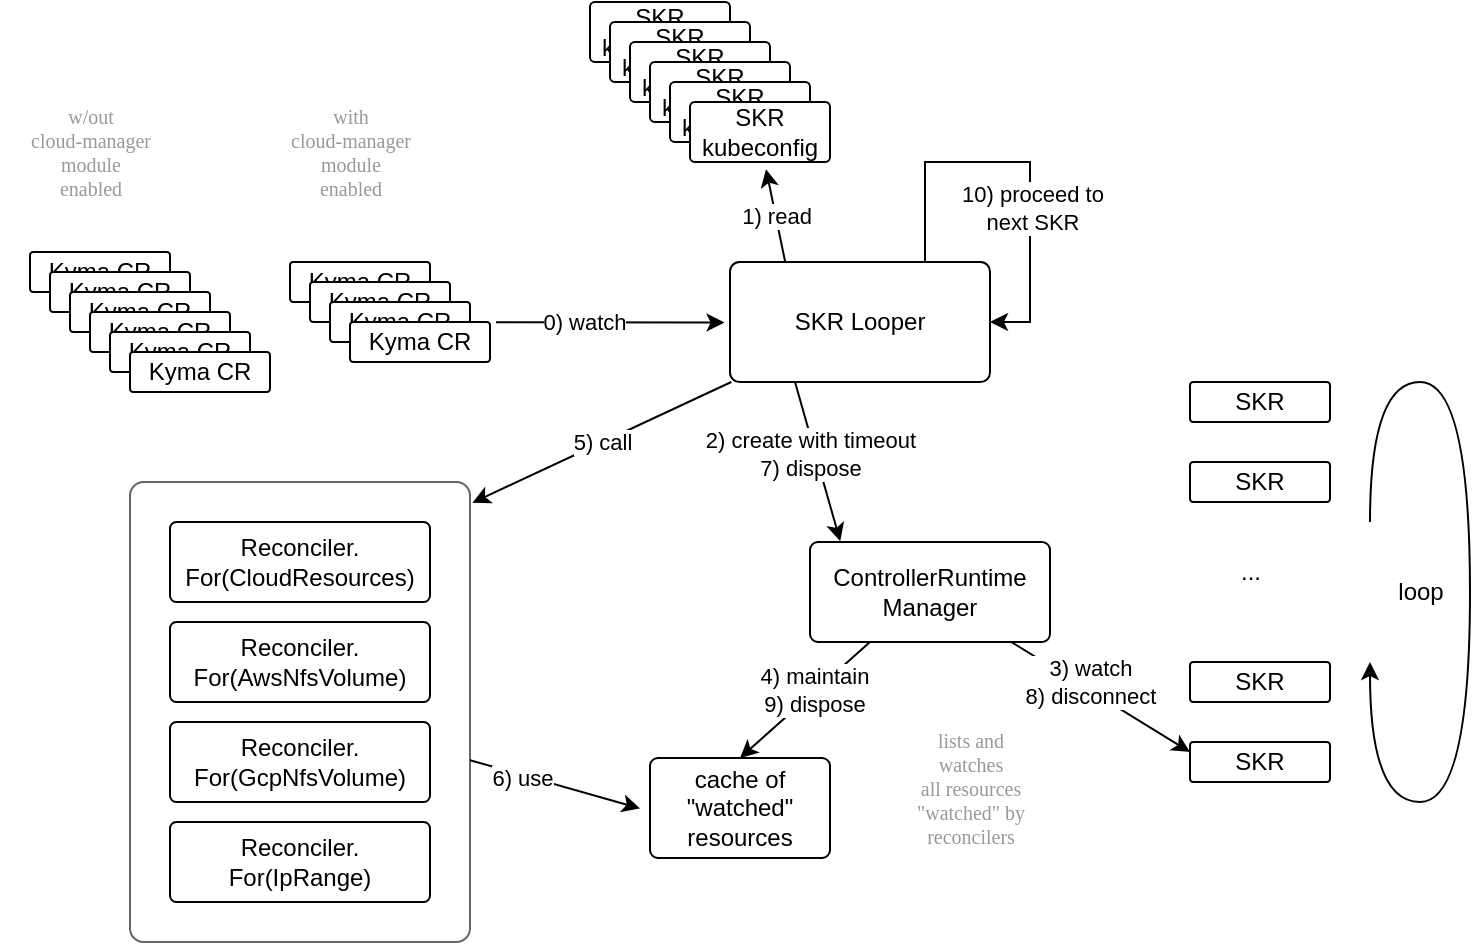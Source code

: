 <mxfile version="24.6.4" type="device">
  <diagram name="Page-1" id="PvGe-vVk1gI6kywl0Uyw">
    <mxGraphModel dx="1088" dy="686" grid="1" gridSize="10" guides="1" tooltips="1" connect="1" arrows="1" fold="1" page="1" pageScale="1" pageWidth="827" pageHeight="1169" math="0" shadow="0">
      <root>
        <mxCell id="0" />
        <mxCell id="1" parent="0" />
        <mxCell id="x98RGtN_z2JY8m5JhvOG-42" style="rounded=0;orthogonalLoop=1;jettySize=auto;html=1;entryX=0.126;entryY=-0.007;entryDx=0;entryDy=0;exitX=0.25;exitY=1;exitDx=0;exitDy=0;entryPerimeter=0;" edge="1" parent="1" source="x98RGtN_z2JY8m5JhvOG-1" target="x98RGtN_z2JY8m5JhvOG-41">
          <mxGeometry relative="1" as="geometry" />
        </mxCell>
        <mxCell id="x98RGtN_z2JY8m5JhvOG-43" value="2) create with timeout&lt;br&gt;7) dispose" style="edgeLabel;html=1;align=center;verticalAlign=middle;resizable=0;points=[];" vertex="1" connectable="0" parent="x98RGtN_z2JY8m5JhvOG-42">
          <mxGeometry x="-0.114" y="-3" relative="1" as="geometry">
            <mxPoint as="offset" />
          </mxGeometry>
        </mxCell>
        <mxCell id="x98RGtN_z2JY8m5JhvOG-1" value="SKR Looper" style="rounded=1;whiteSpace=wrap;html=1;align=center;verticalAlign=middle;spacingLeft=0;spacing=8;arcSize=8;" vertex="1" parent="1">
          <mxGeometry x="380" y="210" width="130" height="60" as="geometry" />
        </mxCell>
        <mxCell id="x98RGtN_z2JY8m5JhvOG-7" value="Kyma CR" style="rounded=1;whiteSpace=wrap;html=1;align=center;verticalAlign=middle;spacingLeft=0;spacing=8;arcSize=8;" vertex="1" parent="1">
          <mxGeometry x="30" y="205" width="70" height="20" as="geometry" />
        </mxCell>
        <mxCell id="x98RGtN_z2JY8m5JhvOG-10" value="Kyma CR" style="rounded=1;whiteSpace=wrap;html=1;align=center;verticalAlign=middle;spacingLeft=0;spacing=8;arcSize=8;" vertex="1" parent="1">
          <mxGeometry x="40" y="215" width="70" height="20" as="geometry" />
        </mxCell>
        <mxCell id="x98RGtN_z2JY8m5JhvOG-11" value="Kyma CR" style="rounded=1;whiteSpace=wrap;html=1;align=center;verticalAlign=middle;spacingLeft=0;spacing=8;arcSize=8;" vertex="1" parent="1">
          <mxGeometry x="50" y="225" width="70" height="20" as="geometry" />
        </mxCell>
        <mxCell id="x98RGtN_z2JY8m5JhvOG-12" value="Kyma CR" style="rounded=1;whiteSpace=wrap;html=1;align=center;verticalAlign=middle;spacingLeft=0;spacing=8;arcSize=8;" vertex="1" parent="1">
          <mxGeometry x="60" y="235" width="70" height="20" as="geometry" />
        </mxCell>
        <mxCell id="x98RGtN_z2JY8m5JhvOG-13" value="Kyma CR" style="rounded=1;whiteSpace=wrap;html=1;align=center;verticalAlign=middle;spacingLeft=0;spacing=8;arcSize=8;" vertex="1" parent="1">
          <mxGeometry x="70" y="245" width="70" height="20" as="geometry" />
        </mxCell>
        <mxCell id="x98RGtN_z2JY8m5JhvOG-14" value="Kyma CR" style="rounded=1;whiteSpace=wrap;html=1;align=center;verticalAlign=middle;spacingLeft=0;spacing=8;arcSize=8;" vertex="1" parent="1">
          <mxGeometry x="80" y="255" width="70" height="20" as="geometry" />
        </mxCell>
        <mxCell id="x98RGtN_z2JY8m5JhvOG-15" value="Kyma CR" style="rounded=1;whiteSpace=wrap;html=1;align=center;verticalAlign=middle;spacingLeft=0;spacing=8;arcSize=8;" vertex="1" parent="1">
          <mxGeometry x="160" y="210" width="70" height="20" as="geometry" />
        </mxCell>
        <mxCell id="x98RGtN_z2JY8m5JhvOG-16" value="Kyma CR" style="rounded=1;whiteSpace=wrap;html=1;align=center;verticalAlign=middle;spacingLeft=0;spacing=8;arcSize=8;" vertex="1" parent="1">
          <mxGeometry x="170" y="220" width="70" height="20" as="geometry" />
        </mxCell>
        <mxCell id="x98RGtN_z2JY8m5JhvOG-17" value="Kyma CR" style="rounded=1;whiteSpace=wrap;html=1;align=center;verticalAlign=middle;spacingLeft=0;spacing=8;arcSize=8;" vertex="1" parent="1">
          <mxGeometry x="180" y="230" width="70" height="20" as="geometry" />
        </mxCell>
        <mxCell id="x98RGtN_z2JY8m5JhvOG-18" value="Kyma CR" style="rounded=1;whiteSpace=wrap;html=1;align=center;verticalAlign=middle;spacingLeft=0;spacing=8;arcSize=8;" vertex="1" parent="1">
          <mxGeometry x="190" y="240" width="70" height="20" as="geometry" />
        </mxCell>
        <mxCell id="x98RGtN_z2JY8m5JhvOG-21" value="" style="endArrow=classic;html=1;rounded=0;entryX=-0.021;entryY=0.505;entryDx=0;entryDy=0;entryPerimeter=0;exitX=1.043;exitY=0.006;exitDx=0;exitDy=0;exitPerimeter=0;" edge="1" parent="1" source="x98RGtN_z2JY8m5JhvOG-18" target="x98RGtN_z2JY8m5JhvOG-1">
          <mxGeometry width="50" height="50" relative="1" as="geometry">
            <mxPoint x="280" y="240" as="sourcePoint" />
            <mxPoint x="200" y="220" as="targetPoint" />
          </mxGeometry>
        </mxCell>
        <mxCell id="x98RGtN_z2JY8m5JhvOG-22" value="0) watch" style="edgeLabel;html=1;align=center;verticalAlign=middle;resizable=0;points=[];" vertex="1" connectable="0" parent="x98RGtN_z2JY8m5JhvOG-21">
          <mxGeometry x="-0.527" relative="1" as="geometry">
            <mxPoint x="17" as="offset" />
          </mxGeometry>
        </mxCell>
        <mxCell id="x98RGtN_z2JY8m5JhvOG-23" value="w/out &lt;br style=&quot;font-size: 10px;&quot;&gt;cloud-manager&lt;br style=&quot;font-size: 10px;&quot;&gt;module&lt;br style=&quot;font-size: 10px;&quot;&gt;enabled" style="text;html=1;align=center;verticalAlign=middle;resizable=0;points=[];autosize=1;fontColor=#999999;fontFamily=Comic Sans MS;fontSize=10;" vertex="1" parent="1">
          <mxGeometry x="15" y="125" width="90" height="60" as="geometry" />
        </mxCell>
        <mxCell id="x98RGtN_z2JY8m5JhvOG-24" value="with&lt;br style=&quot;font-size: 10px;&quot;&gt;cloud-manager&lt;br style=&quot;font-size: 10px;&quot;&gt;module&lt;br style=&quot;font-size: 10px;&quot;&gt;enabled" style="text;html=1;align=center;verticalAlign=middle;resizable=0;points=[];autosize=1;fontColor=#999999;fontFamily=Comic Sans MS;fontSize=10;" vertex="1" parent="1">
          <mxGeometry x="145" y="125" width="90" height="60" as="geometry" />
        </mxCell>
        <mxCell id="x98RGtN_z2JY8m5JhvOG-25" value="SKR&lt;br&gt;kubeconfig" style="rounded=1;whiteSpace=wrap;html=1;align=center;verticalAlign=middle;spacingLeft=0;spacing=8;arcSize=8;" vertex="1" parent="1">
          <mxGeometry x="310" y="80" width="70" height="30" as="geometry" />
        </mxCell>
        <mxCell id="x98RGtN_z2JY8m5JhvOG-26" value="SKR&lt;br&gt;kubeconfig" style="rounded=1;whiteSpace=wrap;html=1;align=center;verticalAlign=middle;spacingLeft=0;spacing=8;arcSize=8;" vertex="1" parent="1">
          <mxGeometry x="320" y="90" width="70" height="30" as="geometry" />
        </mxCell>
        <mxCell id="x98RGtN_z2JY8m5JhvOG-27" value="SKR&lt;br&gt;kubeconfig" style="rounded=1;whiteSpace=wrap;html=1;align=center;verticalAlign=middle;spacingLeft=0;spacing=8;arcSize=8;" vertex="1" parent="1">
          <mxGeometry x="330" y="100" width="70" height="30" as="geometry" />
        </mxCell>
        <mxCell id="x98RGtN_z2JY8m5JhvOG-28" value="SKR&lt;br&gt;kubeconfig" style="rounded=1;whiteSpace=wrap;html=1;align=center;verticalAlign=middle;spacingLeft=0;spacing=8;arcSize=8;" vertex="1" parent="1">
          <mxGeometry x="340" y="110" width="70" height="30" as="geometry" />
        </mxCell>
        <mxCell id="x98RGtN_z2JY8m5JhvOG-29" value="SKR&lt;br&gt;kubeconfig" style="rounded=1;whiteSpace=wrap;html=1;align=center;verticalAlign=middle;spacingLeft=0;spacing=8;arcSize=8;" vertex="1" parent="1">
          <mxGeometry x="350" y="120" width="70" height="30" as="geometry" />
        </mxCell>
        <mxCell id="x98RGtN_z2JY8m5JhvOG-30" value="SKR&lt;br&gt;kubeconfig" style="rounded=1;whiteSpace=wrap;html=1;align=center;verticalAlign=middle;spacingLeft=0;spacing=8;arcSize=8;" vertex="1" parent="1">
          <mxGeometry x="360" y="130" width="70" height="30" as="geometry" />
        </mxCell>
        <mxCell id="x98RGtN_z2JY8m5JhvOG-31" style="rounded=0;orthogonalLoop=1;jettySize=auto;html=1;entryX=0.543;entryY=1.119;entryDx=0;entryDy=0;entryPerimeter=0;exitX=0.212;exitY=-0.004;exitDx=0;exitDy=0;exitPerimeter=0;" edge="1" parent="1" source="x98RGtN_z2JY8m5JhvOG-1" target="x98RGtN_z2JY8m5JhvOG-30">
          <mxGeometry relative="1" as="geometry" />
        </mxCell>
        <mxCell id="x98RGtN_z2JY8m5JhvOG-32" value="1) read" style="edgeLabel;html=1;align=center;verticalAlign=middle;resizable=0;points=[];" vertex="1" connectable="0" parent="x98RGtN_z2JY8m5JhvOG-31">
          <mxGeometry x="0.018" relative="1" as="geometry">
            <mxPoint as="offset" />
          </mxGeometry>
        </mxCell>
        <mxCell id="x98RGtN_z2JY8m5JhvOG-33" value="" style="rounded=1;whiteSpace=wrap;html=1;align=center;verticalAlign=middle;spacingLeft=0;spacing=8;arcSize=4;strokeColor=#666666;" vertex="1" parent="1">
          <mxGeometry x="80" y="320" width="170" height="230" as="geometry" />
        </mxCell>
        <mxCell id="x98RGtN_z2JY8m5JhvOG-34" value="Reconciler.&lt;br&gt;For(CloudResources)" style="rounded=1;whiteSpace=wrap;html=1;align=center;verticalAlign=middle;spacingLeft=0;spacing=8;arcSize=8;" vertex="1" parent="1">
          <mxGeometry x="100" y="340" width="130" height="40" as="geometry" />
        </mxCell>
        <mxCell id="x98RGtN_z2JY8m5JhvOG-35" value="Reconciler.&lt;br&gt;For(AwsNfsVolume)" style="rounded=1;whiteSpace=wrap;html=1;align=center;verticalAlign=middle;spacingLeft=0;spacing=8;arcSize=8;" vertex="1" parent="1">
          <mxGeometry x="100" y="390" width="130" height="40" as="geometry" />
        </mxCell>
        <mxCell id="x98RGtN_z2JY8m5JhvOG-36" value="Reconciler.&lt;br&gt;For(GcpNfsVolume)" style="rounded=1;whiteSpace=wrap;html=1;align=center;verticalAlign=middle;spacingLeft=0;spacing=8;arcSize=8;" vertex="1" parent="1">
          <mxGeometry x="100" y="440" width="130" height="40" as="geometry" />
        </mxCell>
        <mxCell id="x98RGtN_z2JY8m5JhvOG-37" value="Reconciler.&lt;br&gt;For(IpRange)" style="rounded=1;whiteSpace=wrap;html=1;align=center;verticalAlign=middle;spacingLeft=0;spacing=8;arcSize=8;" vertex="1" parent="1">
          <mxGeometry x="100" y="490" width="130" height="40" as="geometry" />
        </mxCell>
        <mxCell id="x98RGtN_z2JY8m5JhvOG-38" style="rounded=0;orthogonalLoop=1;jettySize=auto;html=1;entryX=1.007;entryY=0.045;entryDx=0;entryDy=0;entryPerimeter=0;" edge="1" parent="1" source="x98RGtN_z2JY8m5JhvOG-1" target="x98RGtN_z2JY8m5JhvOG-33">
          <mxGeometry relative="1" as="geometry" />
        </mxCell>
        <mxCell id="x98RGtN_z2JY8m5JhvOG-39" value="5) call" style="edgeLabel;html=1;align=center;verticalAlign=middle;resizable=0;points=[];" vertex="1" connectable="0" parent="x98RGtN_z2JY8m5JhvOG-38">
          <mxGeometry x="0.001" relative="1" as="geometry">
            <mxPoint as="offset" />
          </mxGeometry>
        </mxCell>
        <mxCell id="x98RGtN_z2JY8m5JhvOG-51" style="rounded=0;orthogonalLoop=1;jettySize=auto;html=1;entryX=0;entryY=0.25;entryDx=0;entryDy=0;" edge="1" parent="1" source="x98RGtN_z2JY8m5JhvOG-41" target="x98RGtN_z2JY8m5JhvOG-44">
          <mxGeometry relative="1" as="geometry" />
        </mxCell>
        <mxCell id="x98RGtN_z2JY8m5JhvOG-52" value="3) watch&lt;br&gt;8) disconnect" style="edgeLabel;html=1;align=center;verticalAlign=middle;resizable=0;points=[];" vertex="1" connectable="0" parent="x98RGtN_z2JY8m5JhvOG-51">
          <mxGeometry x="-0.341" y="-1" relative="1" as="geometry">
            <mxPoint x="10" y="1" as="offset" />
          </mxGeometry>
        </mxCell>
        <mxCell id="x98RGtN_z2JY8m5JhvOG-55" style="rounded=0;orthogonalLoop=1;jettySize=auto;html=1;entryX=0.5;entryY=0;entryDx=0;entryDy=0;exitX=0.25;exitY=1;exitDx=0;exitDy=0;" edge="1" parent="1" source="x98RGtN_z2JY8m5JhvOG-41" target="x98RGtN_z2JY8m5JhvOG-54">
          <mxGeometry relative="1" as="geometry" />
        </mxCell>
        <mxCell id="x98RGtN_z2JY8m5JhvOG-56" value="4) maintain&lt;br&gt;9) dispose" style="edgeLabel;html=1;align=center;verticalAlign=middle;resizable=0;points=[];" vertex="1" connectable="0" parent="x98RGtN_z2JY8m5JhvOG-55">
          <mxGeometry x="-0.138" y="-1" relative="1" as="geometry">
            <mxPoint as="offset" />
          </mxGeometry>
        </mxCell>
        <mxCell id="x98RGtN_z2JY8m5JhvOG-41" value="ControllerRuntime&lt;br&gt;Manager" style="rounded=1;whiteSpace=wrap;html=1;align=center;verticalAlign=middle;spacingLeft=0;spacing=8;arcSize=8;" vertex="1" parent="1">
          <mxGeometry x="420" y="350" width="120" height="50" as="geometry" />
        </mxCell>
        <mxCell id="x98RGtN_z2JY8m5JhvOG-44" value="SKR" style="rounded=1;whiteSpace=wrap;html=1;align=center;verticalAlign=middle;spacingLeft=0;spacing=8;arcSize=8;" vertex="1" parent="1">
          <mxGeometry x="610" y="450" width="70" height="20" as="geometry" />
        </mxCell>
        <mxCell id="x98RGtN_z2JY8m5JhvOG-45" value="SKR" style="rounded=1;whiteSpace=wrap;html=1;align=center;verticalAlign=middle;spacingLeft=0;spacing=8;arcSize=8;" vertex="1" parent="1">
          <mxGeometry x="610" y="410" width="70" height="20" as="geometry" />
        </mxCell>
        <mxCell id="x98RGtN_z2JY8m5JhvOG-46" value="SKR" style="rounded=1;whiteSpace=wrap;html=1;align=center;verticalAlign=middle;spacingLeft=0;spacing=8;arcSize=8;" vertex="1" parent="1">
          <mxGeometry x="610" y="310" width="70" height="20" as="geometry" />
        </mxCell>
        <mxCell id="x98RGtN_z2JY8m5JhvOG-47" value="SKR" style="rounded=1;whiteSpace=wrap;html=1;align=center;verticalAlign=middle;spacingLeft=0;spacing=8;arcSize=8;" vertex="1" parent="1">
          <mxGeometry x="610" y="270" width="70" height="20" as="geometry" />
        </mxCell>
        <mxCell id="x98RGtN_z2JY8m5JhvOG-48" value="..." style="text;html=1;align=center;verticalAlign=middle;resizable=0;points=[];autosize=1;strokeColor=none;fillColor=none;" vertex="1" parent="1">
          <mxGeometry x="625" y="350" width="30" height="30" as="geometry" />
        </mxCell>
        <mxCell id="x98RGtN_z2JY8m5JhvOG-49" value="" style="endArrow=classic;html=1;rounded=0;edgeStyle=orthogonalEdgeStyle;curved=1;" edge="1" parent="1">
          <mxGeometry width="50" height="50" relative="1" as="geometry">
            <mxPoint x="700" y="340" as="sourcePoint" />
            <mxPoint x="700" y="410" as="targetPoint" />
            <Array as="points">
              <mxPoint x="700" y="270" />
              <mxPoint x="750" y="270" />
              <mxPoint x="750" y="480" />
              <mxPoint x="700" y="480" />
            </Array>
          </mxGeometry>
        </mxCell>
        <mxCell id="x98RGtN_z2JY8m5JhvOG-50" value="loop" style="text;html=1;align=center;verticalAlign=middle;resizable=0;points=[];autosize=1;strokeColor=none;fillColor=none;" vertex="1" parent="1">
          <mxGeometry x="700" y="360" width="50" height="30" as="geometry" />
        </mxCell>
        <mxCell id="x98RGtN_z2JY8m5JhvOG-53" value="lists and&lt;br style=&quot;font-size: 10px;&quot;&gt;watches&lt;br style=&quot;font-size: 10px;&quot;&gt;all resources&lt;br style=&quot;font-size: 10px;&quot;&gt;&quot;watched&quot; by&lt;br style=&quot;font-size: 10px;&quot;&gt;reconcilers" style="text;html=1;align=center;verticalAlign=middle;resizable=0;points=[];autosize=1;strokeColor=none;fillColor=none;fontColor=#999999;fontFamily=Comic Sans MS;fontSize=10;" vertex="1" parent="1">
          <mxGeometry x="455" y="438" width="90" height="70" as="geometry" />
        </mxCell>
        <mxCell id="x98RGtN_z2JY8m5JhvOG-54" value="cache of&lt;br&gt;&quot;watched&quot;&lt;div&gt;resources&lt;/div&gt;" style="rounded=1;whiteSpace=wrap;html=1;align=center;verticalAlign=middle;spacingLeft=0;spacing=8;arcSize=8;" vertex="1" parent="1">
          <mxGeometry x="340" y="458" width="90" height="50" as="geometry" />
        </mxCell>
        <mxCell id="x98RGtN_z2JY8m5JhvOG-57" style="rounded=0;orthogonalLoop=1;jettySize=auto;html=1;entryX=-0.055;entryY=0.504;entryDx=0;entryDy=0;entryPerimeter=0;" edge="1" parent="1" source="x98RGtN_z2JY8m5JhvOG-33" target="x98RGtN_z2JY8m5JhvOG-54">
          <mxGeometry relative="1" as="geometry" />
        </mxCell>
        <mxCell id="x98RGtN_z2JY8m5JhvOG-58" value="6) use" style="edgeLabel;html=1;align=center;verticalAlign=middle;resizable=0;points=[];" vertex="1" connectable="0" parent="x98RGtN_z2JY8m5JhvOG-57">
          <mxGeometry x="-0.373" y="-1" relative="1" as="geometry">
            <mxPoint as="offset" />
          </mxGeometry>
        </mxCell>
        <mxCell id="x98RGtN_z2JY8m5JhvOG-61" style="edgeStyle=orthogonalEdgeStyle;rounded=0;orthogonalLoop=1;jettySize=auto;html=1;entryX=1;entryY=0.5;entryDx=0;entryDy=0;exitX=0.75;exitY=0;exitDx=0;exitDy=0;" edge="1" parent="1" source="x98RGtN_z2JY8m5JhvOG-1" target="x98RGtN_z2JY8m5JhvOG-1">
          <mxGeometry relative="1" as="geometry">
            <Array as="points">
              <mxPoint x="478" y="160" />
              <mxPoint x="530" y="160" />
              <mxPoint x="530" y="240" />
            </Array>
          </mxGeometry>
        </mxCell>
        <mxCell id="x98RGtN_z2JY8m5JhvOG-62" value="10) proceed to&lt;br&gt;next SKR" style="edgeLabel;html=1;align=center;verticalAlign=middle;resizable=0;points=[];" vertex="1" connectable="0" parent="x98RGtN_z2JY8m5JhvOG-61">
          <mxGeometry x="0.241" y="1" relative="1" as="geometry">
            <mxPoint as="offset" />
          </mxGeometry>
        </mxCell>
      </root>
    </mxGraphModel>
  </diagram>
</mxfile>
